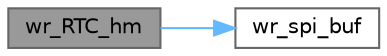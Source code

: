 digraph "wr_RTC_hm"
{
 // LATEX_PDF_SIZE
  bgcolor="transparent";
  edge [fontname=Helvetica,fontsize=10,labelfontname=Helvetica,labelfontsize=10];
  node [fontname=Helvetica,fontsize=10,shape=box,height=0.2,width=0.4];
  rankdir="LR";
  Node1 [label="wr_RTC_hm",height=0.2,width=0.4,color="gray40", fillcolor="grey60", style="filled", fontcolor="black",tooltip=" "];
  Node1 -> Node2 [color="steelblue1",style="solid"];
  Node2 [label="wr_spi_buf",height=0.2,width=0.4,color="grey40", fillcolor="white", style="filled",URL="$_t_o_8c.html#a9840b2bf69c3cff21ba9c8615376301e",tooltip=" "];
}
